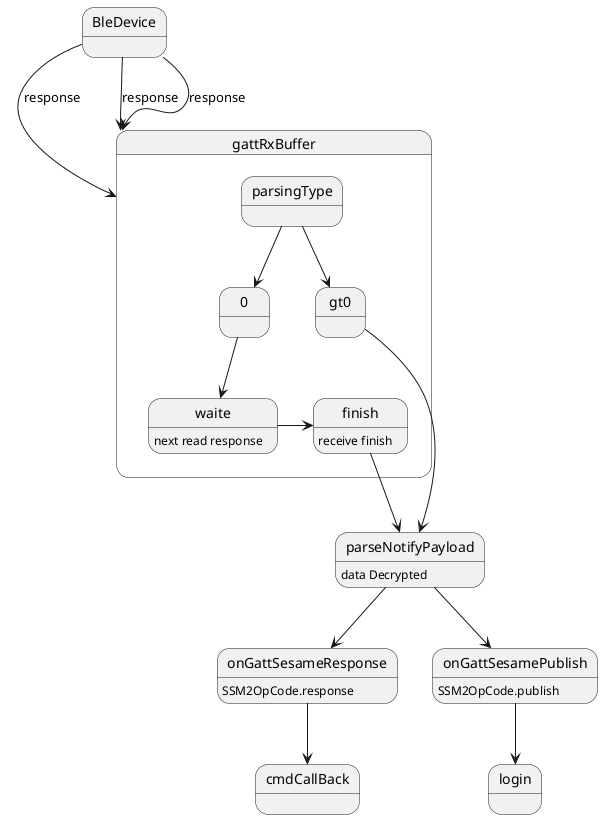 @startuml
BleDevice --> gattRxBuffer  :response
BleDevice --> gattRxBuffer  :response
BleDevice --> gattRxBuffer  :response
state gattRxBuffer{
  parsingType --> gt0
  parsingType --> 0
  0-->waite
 waite:next read response
waite ->finish
finish:receive finish
}
gt0 --> parseNotifyPayload
finish --> parseNotifyPayload
parseNotifyPayload:data Decrypted
parseNotifyPayload-->onGattSesameResponse
 onGattSesameResponse :  SSM2OpCode.response
parseNotifyPayload-->onGattSesamePublish
onGattSesamePublish:SSM2OpCode.publish
onGattSesameResponse -->cmdCallBack
onGattSesamePublish -->login


@enduml